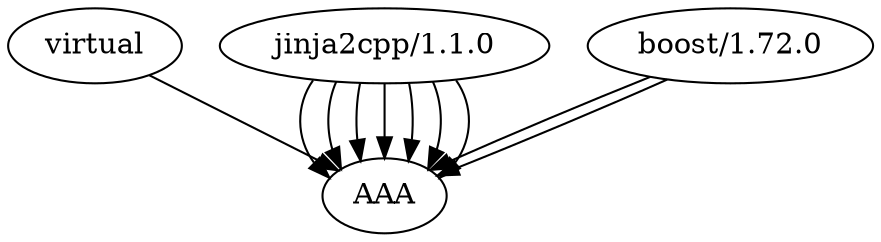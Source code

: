 digraph {
        "virtual" -> "AAA"
        "jinja2cpp/1.1.0" -> "AAA"
        "jinja2cpp/1.1.0" -> "AAA"
        "jinja2cpp/1.1.0" -> "AAA"
        "jinja2cpp/1.1.0" -> "AAA"
        "jinja2cpp/1.1.0" -> "AAA"
        "jinja2cpp/1.1.0" -> "AAA"
        "jinja2cpp/1.1.0" -> "AAA"
        "boost/1.72.0" -> "AAA"
        "boost/1.72.0" -> "AAA"
}